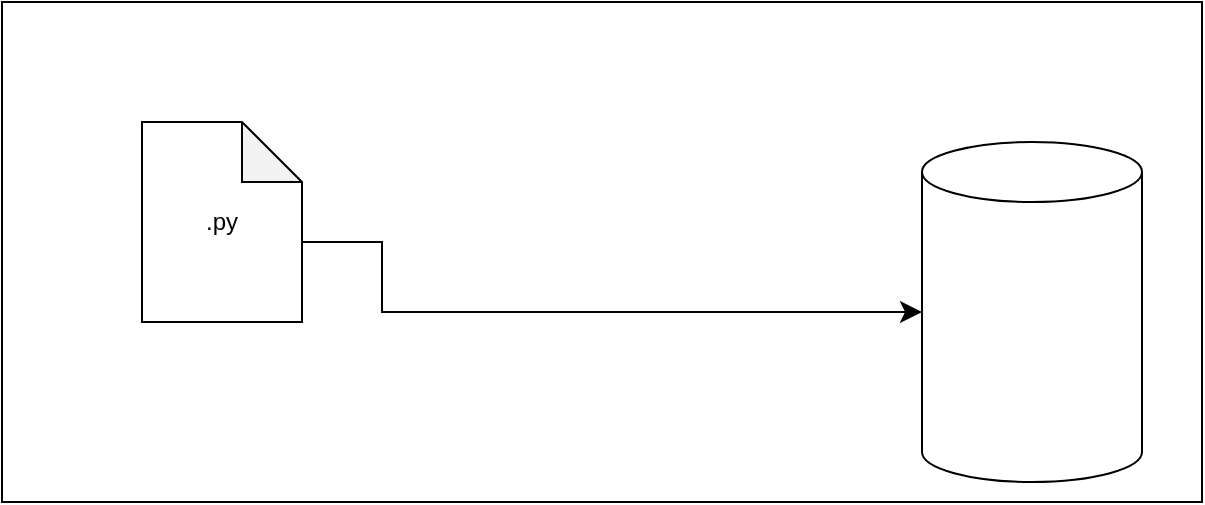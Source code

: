<mxfile version="26.1.1">
  <diagram name="Page-1" id="laT-A2IUxBtBWtP4adSA">
    <mxGraphModel dx="780" dy="1596" grid="1" gridSize="10" guides="1" tooltips="1" connect="1" arrows="1" fold="1" page="1" pageScale="1" pageWidth="850" pageHeight="1100" math="0" shadow="0">
      <root>
        <mxCell id="0" />
        <mxCell id="1" parent="0" />
        <mxCell id="BYhF30sdY_Br8kiZ-cfB-16" value="" style="rounded=0;whiteSpace=wrap;html=1;" vertex="1" parent="1">
          <mxGeometry x="140" y="-330" width="600" height="250" as="geometry" />
        </mxCell>
        <mxCell id="BYhF30sdY_Br8kiZ-cfB-17" value="" style="shape=cylinder3;whiteSpace=wrap;html=1;boundedLbl=1;backgroundOutline=1;size=15;" vertex="1" parent="1">
          <mxGeometry x="600" y="-260" width="110" height="170" as="geometry" />
        </mxCell>
        <mxCell id="BYhF30sdY_Br8kiZ-cfB-18" value=".py" style="shape=note;whiteSpace=wrap;html=1;backgroundOutline=1;darkOpacity=0.05;" vertex="1" parent="1">
          <mxGeometry x="210" y="-270" width="80" height="100" as="geometry" />
        </mxCell>
        <mxCell id="BYhF30sdY_Br8kiZ-cfB-24" value="" style="edgeStyle=elbowEdgeStyle;elbow=horizontal;endArrow=classic;html=1;curved=0;rounded=0;endSize=8;startSize=8;" edge="1" parent="1" target="BYhF30sdY_Br8kiZ-cfB-17">
          <mxGeometry width="50" height="50" relative="1" as="geometry">
            <mxPoint x="290" y="-210" as="sourcePoint" />
            <mxPoint x="400" y="-250" as="targetPoint" />
            <Array as="points">
              <mxPoint x="330" y="-280" />
            </Array>
          </mxGeometry>
        </mxCell>
      </root>
    </mxGraphModel>
  </diagram>
</mxfile>
